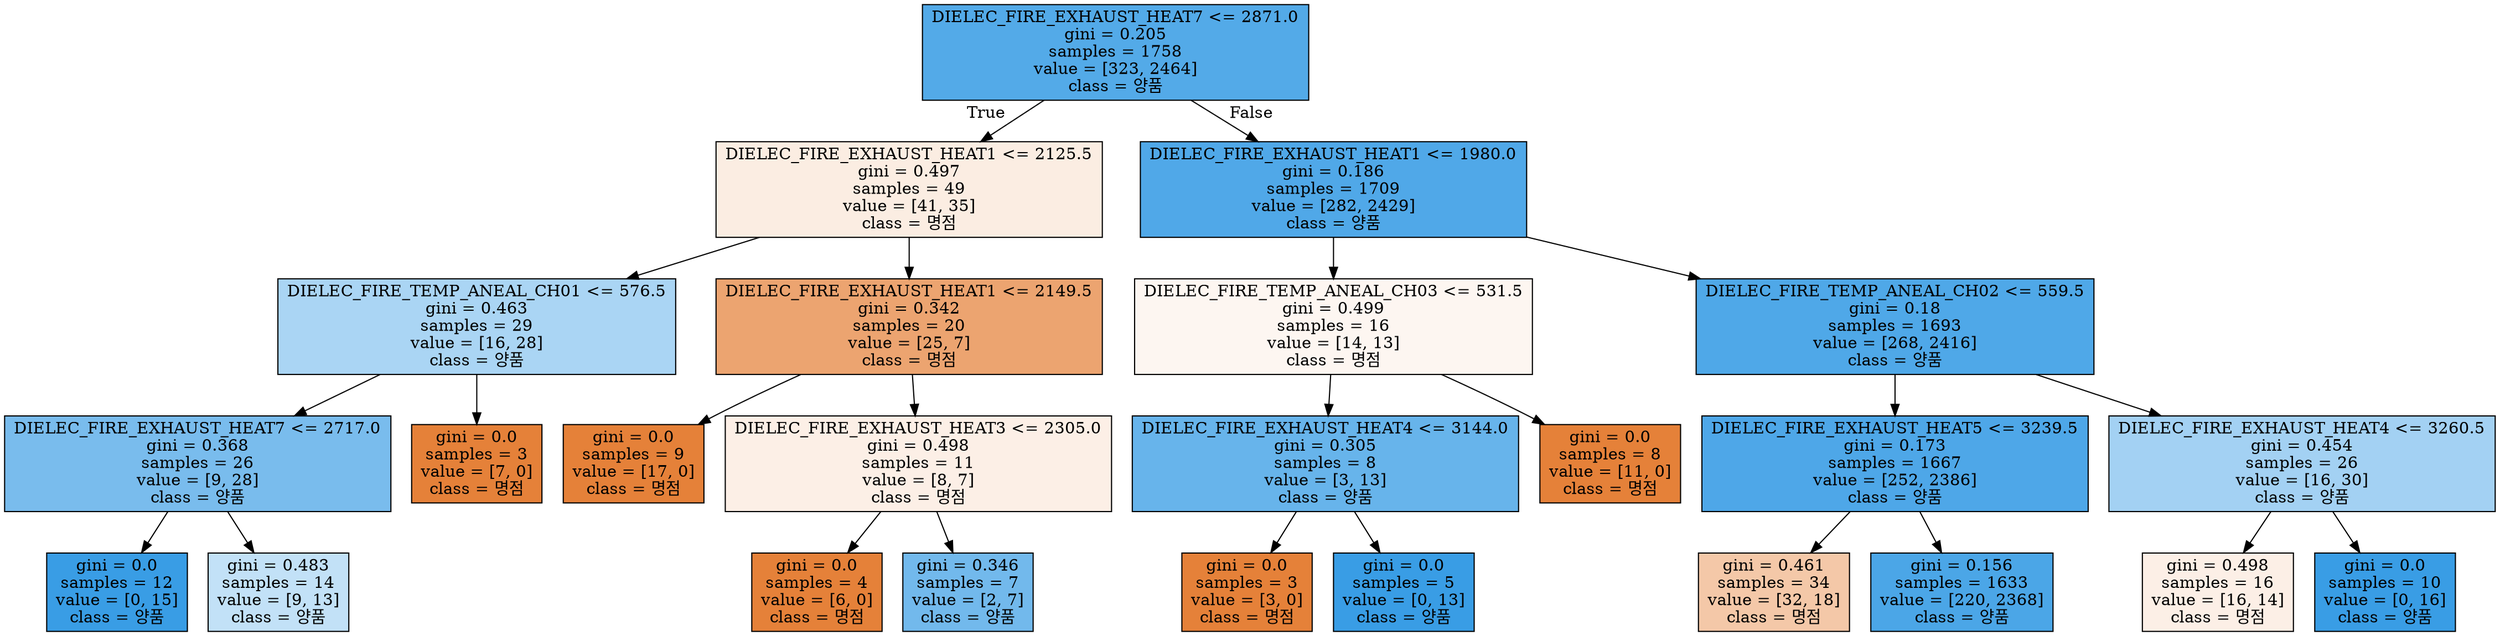 digraph Tree {
node [shape=box, style="filled", color="black"] ;
0 [label="DIELEC_FIRE_EXHAUST_HEAT7 <= 2871.0\ngini = 0.205\nsamples = 1758\nvalue = [323, 2464]\nclass = 양품", fillcolor="#53aae8"] ;
1 [label="DIELEC_FIRE_EXHAUST_HEAT1 <= 2125.5\ngini = 0.497\nsamples = 49\nvalue = [41, 35]\nclass = 명점", fillcolor="#fbede2"] ;
0 -> 1 [labeldistance=2.5, labelangle=45, headlabel="True"] ;
2 [label="DIELEC_FIRE_TEMP_ANEAL_CH01 <= 576.5\ngini = 0.463\nsamples = 29\nvalue = [16, 28]\nclass = 양품", fillcolor="#aad5f4"] ;
1 -> 2 ;
3 [label="DIELEC_FIRE_EXHAUST_HEAT7 <= 2717.0\ngini = 0.368\nsamples = 26\nvalue = [9, 28]\nclass = 양품", fillcolor="#79bced"] ;
2 -> 3 ;
4 [label="gini = 0.0\nsamples = 12\nvalue = [0, 15]\nclass = 양품", fillcolor="#399de5"] ;
3 -> 4 ;
5 [label="gini = 0.483\nsamples = 14\nvalue = [9, 13]\nclass = 양품", fillcolor="#c2e1f7"] ;
3 -> 5 ;
6 [label="gini = 0.0\nsamples = 3\nvalue = [7, 0]\nclass = 명점", fillcolor="#e58139"] ;
2 -> 6 ;
7 [label="DIELEC_FIRE_EXHAUST_HEAT1 <= 2149.5\ngini = 0.342\nsamples = 20\nvalue = [25, 7]\nclass = 명점", fillcolor="#eca470"] ;
1 -> 7 ;
8 [label="gini = 0.0\nsamples = 9\nvalue = [17, 0]\nclass = 명점", fillcolor="#e58139"] ;
7 -> 8 ;
9 [label="DIELEC_FIRE_EXHAUST_HEAT3 <= 2305.0\ngini = 0.498\nsamples = 11\nvalue = [8, 7]\nclass = 명점", fillcolor="#fcefe6"] ;
7 -> 9 ;
10 [label="gini = 0.0\nsamples = 4\nvalue = [6, 0]\nclass = 명점", fillcolor="#e58139"] ;
9 -> 10 ;
11 [label="gini = 0.346\nsamples = 7\nvalue = [2, 7]\nclass = 양품", fillcolor="#72b9ec"] ;
9 -> 11 ;
12 [label="DIELEC_FIRE_EXHAUST_HEAT1 <= 1980.0\ngini = 0.186\nsamples = 1709\nvalue = [282, 2429]\nclass = 양품", fillcolor="#50a8e8"] ;
0 -> 12 [labeldistance=2.5, labelangle=-45, headlabel="False"] ;
13 [label="DIELEC_FIRE_TEMP_ANEAL_CH03 <= 531.5\ngini = 0.499\nsamples = 16\nvalue = [14, 13]\nclass = 명점", fillcolor="#fdf6f1"] ;
12 -> 13 ;
14 [label="DIELEC_FIRE_EXHAUST_HEAT4 <= 3144.0\ngini = 0.305\nsamples = 8\nvalue = [3, 13]\nclass = 양품", fillcolor="#67b4eb"] ;
13 -> 14 ;
15 [label="gini = 0.0\nsamples = 3\nvalue = [3, 0]\nclass = 명점", fillcolor="#e58139"] ;
14 -> 15 ;
16 [label="gini = 0.0\nsamples = 5\nvalue = [0, 13]\nclass = 양품", fillcolor="#399de5"] ;
14 -> 16 ;
17 [label="gini = 0.0\nsamples = 8\nvalue = [11, 0]\nclass = 명점", fillcolor="#e58139"] ;
13 -> 17 ;
18 [label="DIELEC_FIRE_TEMP_ANEAL_CH02 <= 559.5\ngini = 0.18\nsamples = 1693\nvalue = [268, 2416]\nclass = 양품", fillcolor="#4fa8e8"] ;
12 -> 18 ;
19 [label="DIELEC_FIRE_EXHAUST_HEAT5 <= 3239.5\ngini = 0.173\nsamples = 1667\nvalue = [252, 2386]\nclass = 양품", fillcolor="#4ea7e8"] ;
18 -> 19 ;
20 [label="gini = 0.461\nsamples = 34\nvalue = [32, 18]\nclass = 명점", fillcolor="#f4c8a8"] ;
19 -> 20 ;
21 [label="gini = 0.156\nsamples = 1633\nvalue = [220, 2368]\nclass = 양품", fillcolor="#4ba6e7"] ;
19 -> 21 ;
22 [label="DIELEC_FIRE_EXHAUST_HEAT4 <= 3260.5\ngini = 0.454\nsamples = 26\nvalue = [16, 30]\nclass = 양품", fillcolor="#a3d1f3"] ;
18 -> 22 ;
23 [label="gini = 0.498\nsamples = 16\nvalue = [16, 14]\nclass = 명점", fillcolor="#fcefe6"] ;
22 -> 23 ;
24 [label="gini = 0.0\nsamples = 10\nvalue = [0, 16]\nclass = 양품", fillcolor="#399de5"] ;
22 -> 24 ;
}